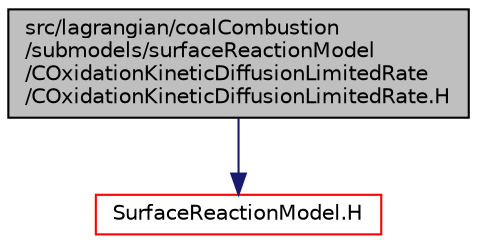 digraph "src/lagrangian/coalCombustion/submodels/surfaceReactionModel/COxidationKineticDiffusionLimitedRate/COxidationKineticDiffusionLimitedRate.H"
{
  bgcolor="transparent";
  edge [fontname="Helvetica",fontsize="10",labelfontname="Helvetica",labelfontsize="10"];
  node [fontname="Helvetica",fontsize="10",shape=record];
  Node1 [label="src/lagrangian/coalCombustion\l/submodels/surfaceReactionModel\l/COxidationKineticDiffusionLimitedRate\l/COxidationKineticDiffusionLimitedRate.H",height=0.2,width=0.4,color="black", fillcolor="grey75", style="filled", fontcolor="black"];
  Node1 -> Node2 [color="midnightblue",fontsize="10",style="solid",fontname="Helvetica"];
  Node2 [label="SurfaceReactionModel.H",height=0.2,width=0.4,color="red",URL="$a06968.html"];
}
